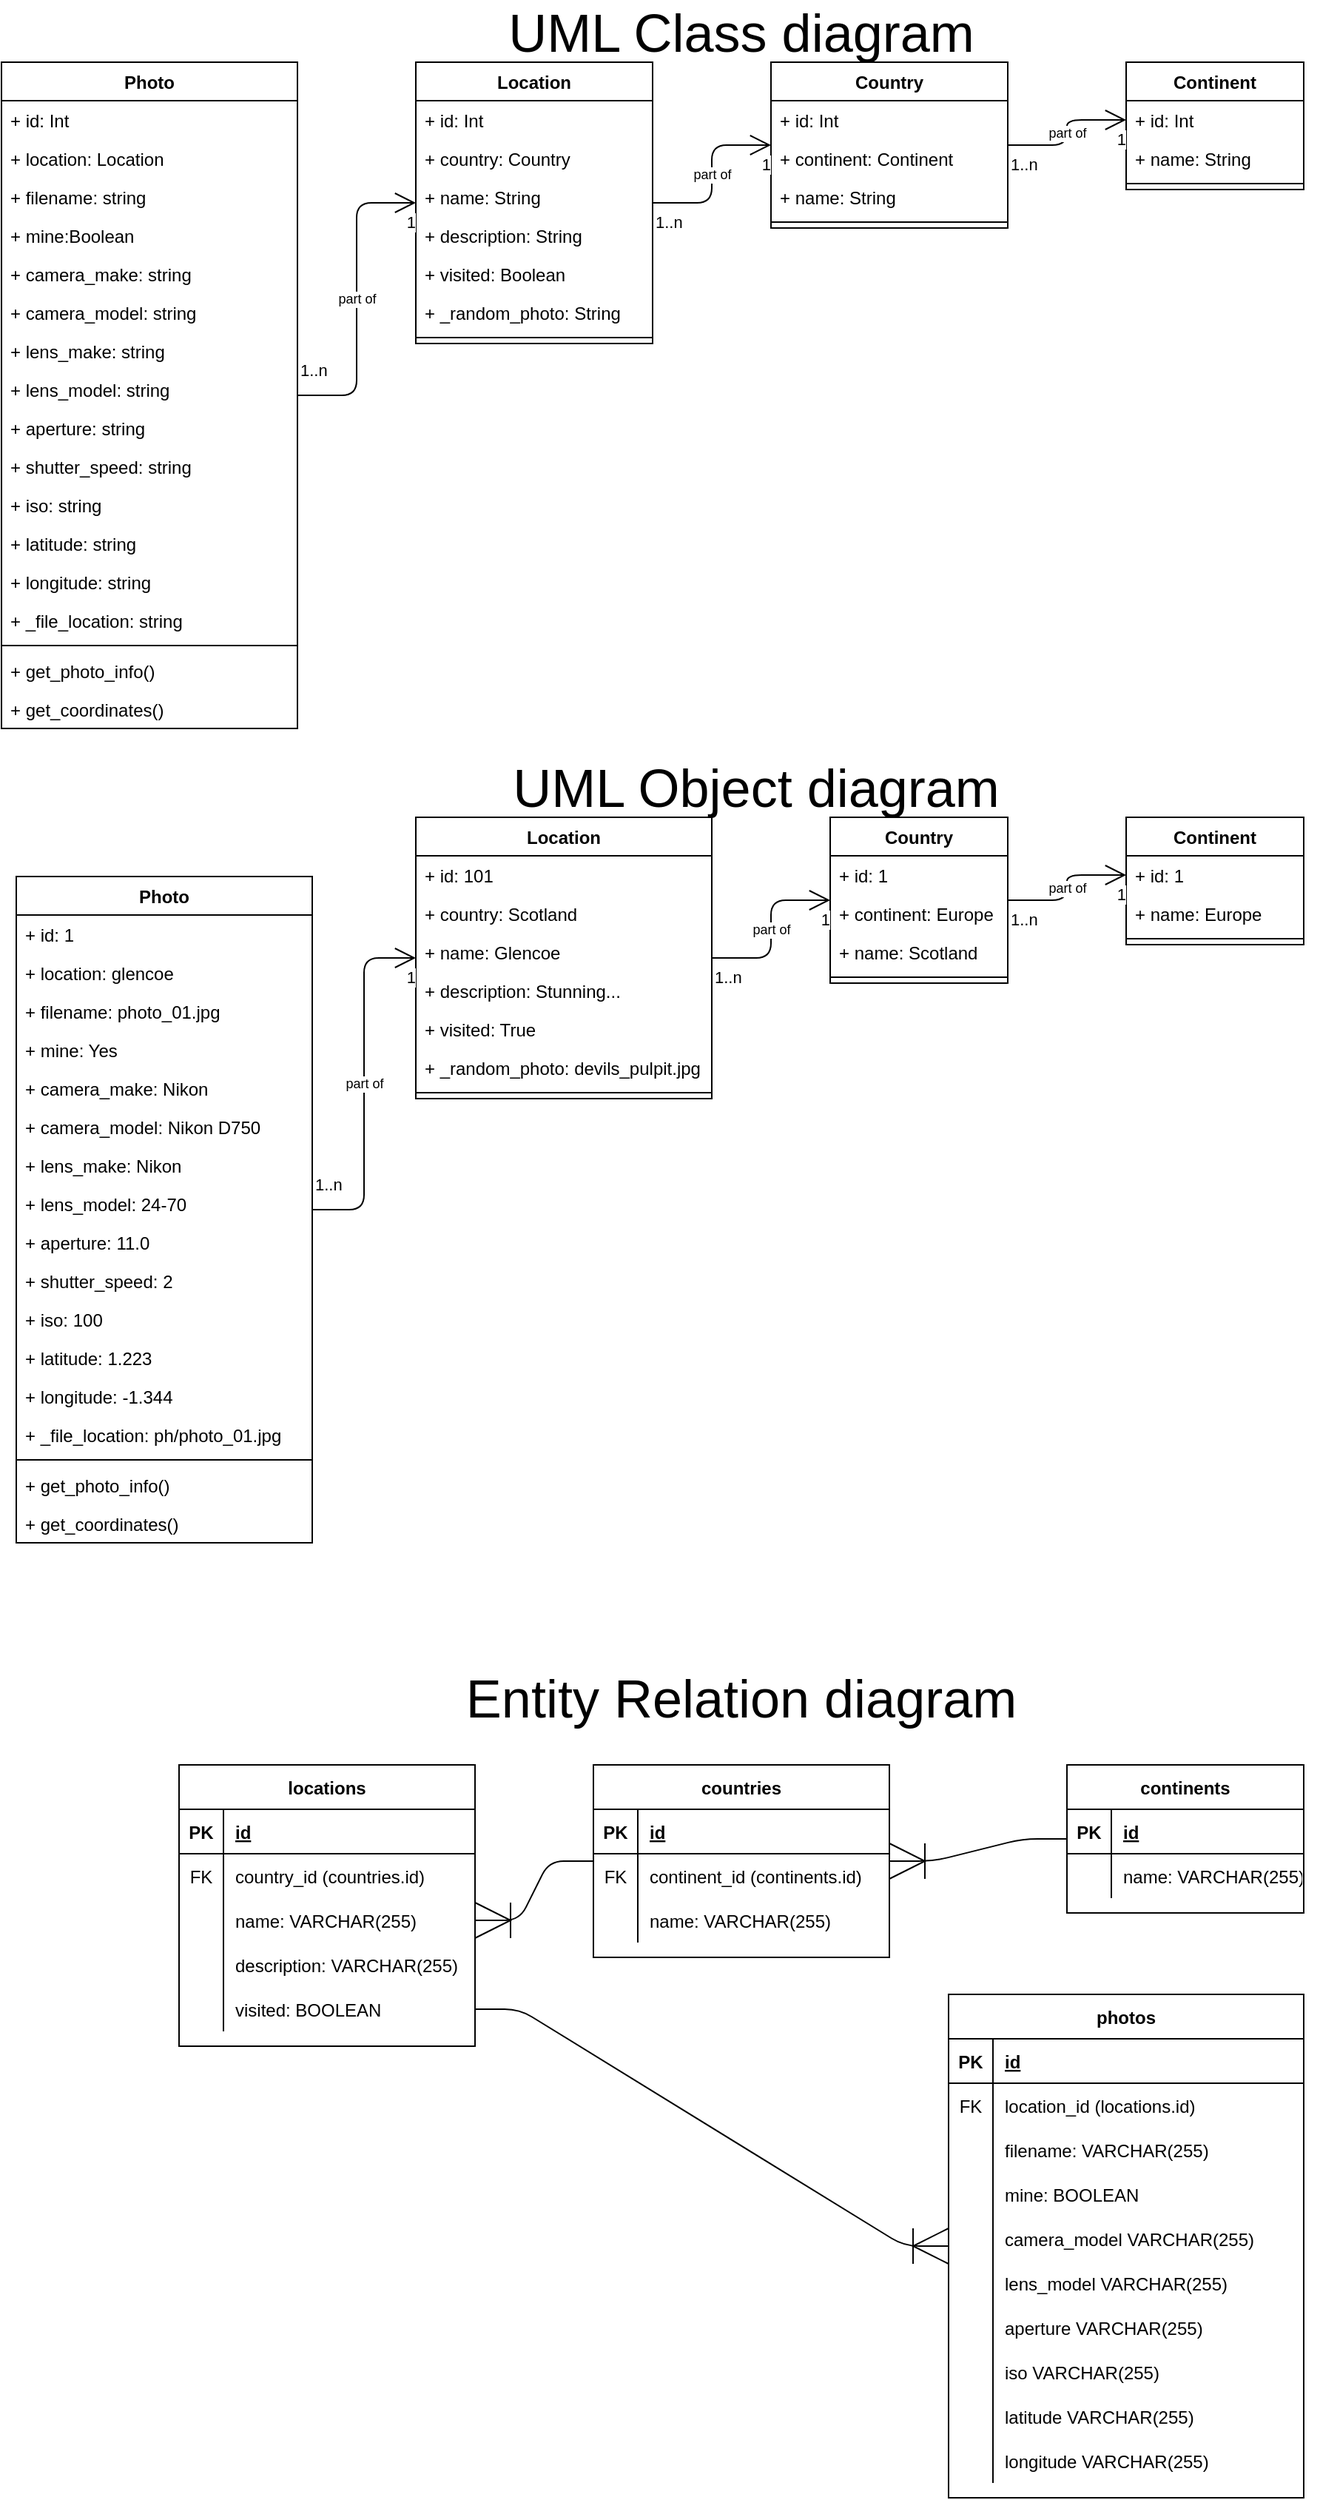 <mxfile version="13.10.6" type="device" pages="2"><diagram id="C5RBs43oDa-KdzZeNtuy" name="UML Class diagram"><mxGraphModel dx="2040" dy="663" grid="1" gridSize="10" guides="1" tooltips="1" connect="1" arrows="0" fold="1" page="1" pageScale="1" pageWidth="827" pageHeight="1169" math="0" shadow="0"><root><mxCell id="WIyWlLk6GJQsqaUBKTNV-0"/><mxCell id="WIyWlLk6GJQsqaUBKTNV-1" parent="WIyWlLk6GJQsqaUBKTNV-0"/><mxCell id="_HAbwKvfcYTaI2jSfiZZ-10" value="Country" style="swimlane;fontStyle=1;align=center;verticalAlign=top;childLayout=stackLayout;horizontal=1;startSize=26;horizontalStack=0;resizeParent=1;resizeParentMax=0;resizeLast=0;collapsible=1;marginBottom=0;" parent="WIyWlLk6GJQsqaUBKTNV-1" vertex="1"><mxGeometry x="440" y="50" width="160" height="112" as="geometry"/></mxCell><mxCell id="_HAbwKvfcYTaI2jSfiZZ-11" value="+ id: Int" style="text;strokeColor=none;fillColor=none;align=left;verticalAlign=top;spacingLeft=4;spacingRight=4;overflow=hidden;rotatable=0;points=[[0,0.5],[1,0.5]];portConstraint=eastwest;" parent="_HAbwKvfcYTaI2jSfiZZ-10" vertex="1"><mxGeometry y="26" width="160" height="26" as="geometry"/></mxCell><mxCell id="S17_DZzXtAtvhhlAf8MP-12" value="+ continent: Continent" style="text;strokeColor=none;fillColor=none;align=left;verticalAlign=top;spacingLeft=4;spacingRight=4;overflow=hidden;rotatable=0;points=[[0,0.5],[1,0.5]];portConstraint=eastwest;" parent="_HAbwKvfcYTaI2jSfiZZ-10" vertex="1"><mxGeometry y="52" width="160" height="26" as="geometry"/></mxCell><mxCell id="S17_DZzXtAtvhhlAf8MP-13" value="+ name: String" style="text;strokeColor=none;fillColor=none;align=left;verticalAlign=top;spacingLeft=4;spacingRight=4;overflow=hidden;rotatable=0;points=[[0,0.5],[1,0.5]];portConstraint=eastwest;" parent="_HAbwKvfcYTaI2jSfiZZ-10" vertex="1"><mxGeometry y="78" width="160" height="26" as="geometry"/></mxCell><mxCell id="_HAbwKvfcYTaI2jSfiZZ-12" value="" style="line;strokeWidth=1;fillColor=none;align=left;verticalAlign=middle;spacingTop=-1;spacingLeft=3;spacingRight=3;rotatable=0;labelPosition=right;points=[];portConstraint=eastwest;" parent="_HAbwKvfcYTaI2jSfiZZ-10" vertex="1"><mxGeometry y="104" width="160" height="8" as="geometry"/></mxCell><mxCell id="_HAbwKvfcYTaI2jSfiZZ-18" value="Location" style="swimlane;fontStyle=1;align=center;verticalAlign=top;childLayout=stackLayout;horizontal=1;startSize=26;horizontalStack=0;resizeParent=1;resizeParentMax=0;resizeLast=0;collapsible=1;marginBottom=0;" parent="WIyWlLk6GJQsqaUBKTNV-1" vertex="1"><mxGeometry x="200" y="50" width="160" height="190" as="geometry"/></mxCell><mxCell id="_HAbwKvfcYTaI2jSfiZZ-19" value="+ id: Int" style="text;strokeColor=none;fillColor=none;align=left;verticalAlign=top;spacingLeft=4;spacingRight=4;overflow=hidden;rotatable=0;points=[[0,0.5],[1,0.5]];portConstraint=eastwest;" parent="_HAbwKvfcYTaI2jSfiZZ-18" vertex="1"><mxGeometry y="26" width="160" height="26" as="geometry"/></mxCell><mxCell id="S17_DZzXtAtvhhlAf8MP-11" value="+ country: Country" style="text;strokeColor=none;fillColor=none;align=left;verticalAlign=top;spacingLeft=4;spacingRight=4;overflow=hidden;rotatable=0;points=[[0,0.5],[1,0.5]];portConstraint=eastwest;" parent="_HAbwKvfcYTaI2jSfiZZ-18" vertex="1"><mxGeometry y="52" width="160" height="26" as="geometry"/></mxCell><mxCell id="S17_DZzXtAtvhhlAf8MP-10" value="+ name: String" style="text;strokeColor=none;fillColor=none;align=left;verticalAlign=top;spacingLeft=4;spacingRight=4;overflow=hidden;rotatable=0;points=[[0,0.5],[1,0.5]];portConstraint=eastwest;" parent="_HAbwKvfcYTaI2jSfiZZ-18" vertex="1"><mxGeometry y="78" width="160" height="26" as="geometry"/></mxCell><mxCell id="S17_DZzXtAtvhhlAf8MP-9" value="+ description: String" style="text;strokeColor=none;fillColor=none;align=left;verticalAlign=top;spacingLeft=4;spacingRight=4;overflow=hidden;rotatable=0;points=[[0,0.5],[1,0.5]];portConstraint=eastwest;" parent="_HAbwKvfcYTaI2jSfiZZ-18" vertex="1"><mxGeometry y="104" width="160" height="26" as="geometry"/></mxCell><mxCell id="iTT6nS9sQwGT1zIHzTxG-0" value="+ visited: Boolean" style="text;strokeColor=none;fillColor=none;align=left;verticalAlign=top;spacingLeft=4;spacingRight=4;overflow=hidden;rotatable=0;points=[[0,0.5],[1,0.5]];portConstraint=eastwest;" parent="_HAbwKvfcYTaI2jSfiZZ-18" vertex="1"><mxGeometry y="130" width="160" height="26" as="geometry"/></mxCell><mxCell id="_HAbwKvfcYTaI2jSfiZZ-27" value="+ _random_photo: String" style="text;strokeColor=none;fillColor=none;align=left;verticalAlign=top;spacingLeft=4;spacingRight=4;overflow=hidden;rotatable=0;points=[[0,0.5],[1,0.5]];portConstraint=eastwest;" parent="_HAbwKvfcYTaI2jSfiZZ-18" vertex="1"><mxGeometry y="156" width="160" height="26" as="geometry"/></mxCell><mxCell id="_HAbwKvfcYTaI2jSfiZZ-20" value="" style="line;strokeWidth=1;fillColor=none;align=left;verticalAlign=middle;spacingTop=-1;spacingLeft=3;spacingRight=3;rotatable=0;labelPosition=right;points=[];portConstraint=eastwest;" parent="_HAbwKvfcYTaI2jSfiZZ-18" vertex="1"><mxGeometry y="182" width="160" height="8" as="geometry"/></mxCell><mxCell id="6b-0Ztd64MfCkyTz4x-n-39" value="part of" style="endArrow=open;html=1;endSize=12;startArrow=none;startSize=14;startFill=0;edgeStyle=orthogonalEdgeStyle;fontSize=9;" parent="WIyWlLk6GJQsqaUBKTNV-1" source="_HAbwKvfcYTaI2jSfiZZ-18" target="_HAbwKvfcYTaI2jSfiZZ-10" edge="1"><mxGeometry relative="1" as="geometry"><mxPoint x="500" y="279" as="sourcePoint"/><mxPoint x="620" y="251" as="targetPoint"/></mxGeometry></mxCell><mxCell id="6b-0Ztd64MfCkyTz4x-n-40" value="1..n" style="edgeLabel;resizable=0;html=1;align=left;verticalAlign=top;" parent="6b-0Ztd64MfCkyTz4x-n-39" connectable="0" vertex="1"><mxGeometry x="-1" relative="1" as="geometry"/></mxCell><mxCell id="6b-0Ztd64MfCkyTz4x-n-41" value="1" style="edgeLabel;resizable=0;html=1;align=right;verticalAlign=top;" parent="6b-0Ztd64MfCkyTz4x-n-39" connectable="0" vertex="1"><mxGeometry x="1" relative="1" as="geometry"/></mxCell><mxCell id="S17_DZzXtAtvhhlAf8MP-0" value="Continent" style="swimlane;fontStyle=1;align=center;verticalAlign=top;childLayout=stackLayout;horizontal=1;startSize=26;horizontalStack=0;resizeParent=1;resizeParentMax=0;resizeLast=0;collapsible=1;marginBottom=0;" parent="WIyWlLk6GJQsqaUBKTNV-1" vertex="1"><mxGeometry x="680" y="50" width="120" height="86" as="geometry"/></mxCell><mxCell id="S17_DZzXtAtvhhlAf8MP-1" value="+ id: Int" style="text;strokeColor=none;fillColor=none;align=left;verticalAlign=top;spacingLeft=4;spacingRight=4;overflow=hidden;rotatable=0;points=[[0,0.5],[1,0.5]];portConstraint=eastwest;" parent="S17_DZzXtAtvhhlAf8MP-0" vertex="1"><mxGeometry y="26" width="120" height="26" as="geometry"/></mxCell><mxCell id="S17_DZzXtAtvhhlAf8MP-14" value="+ name: String" style="text;strokeColor=none;fillColor=none;align=left;verticalAlign=top;spacingLeft=4;spacingRight=4;overflow=hidden;rotatable=0;points=[[0,0.5],[1,0.5]];portConstraint=eastwest;" parent="S17_DZzXtAtvhhlAf8MP-0" vertex="1"><mxGeometry y="52" width="120" height="26" as="geometry"/></mxCell><mxCell id="S17_DZzXtAtvhhlAf8MP-2" value="" style="line;strokeWidth=1;fillColor=none;align=left;verticalAlign=middle;spacingTop=-1;spacingLeft=3;spacingRight=3;rotatable=0;labelPosition=right;points=[];portConstraint=eastwest;" parent="S17_DZzXtAtvhhlAf8MP-0" vertex="1"><mxGeometry y="78" width="120" height="8" as="geometry"/></mxCell><mxCell id="S17_DZzXtAtvhhlAf8MP-6" value="part of" style="endArrow=open;html=1;endSize=12;startArrow=none;startSize=14;startFill=0;edgeStyle=orthogonalEdgeStyle;fontSize=9;entryX=0;entryY=0.5;entryDx=0;entryDy=0;" parent="WIyWlLk6GJQsqaUBKTNV-1" source="_HAbwKvfcYTaI2jSfiZZ-10" target="S17_DZzXtAtvhhlAf8MP-1" edge="1"><mxGeometry relative="1" as="geometry"><mxPoint x="620" y="209" as="sourcePoint"/><mxPoint x="740" y="170" as="targetPoint"/></mxGeometry></mxCell><mxCell id="S17_DZzXtAtvhhlAf8MP-7" value="1..n" style="edgeLabel;resizable=0;html=1;align=left;verticalAlign=top;" parent="S17_DZzXtAtvhhlAf8MP-6" connectable="0" vertex="1"><mxGeometry x="-1" relative="1" as="geometry"/></mxCell><mxCell id="S17_DZzXtAtvhhlAf8MP-8" value="1" style="edgeLabel;resizable=0;html=1;align=right;verticalAlign=top;" parent="S17_DZzXtAtvhhlAf8MP-6" connectable="0" vertex="1"><mxGeometry x="1" relative="1" as="geometry"/></mxCell><mxCell id="S17_DZzXtAtvhhlAf8MP-15" value="&lt;font style=&quot;font-size: 36px&quot;&gt;UML Class diagram&lt;/font&gt;" style="text;html=1;strokeColor=none;fillColor=none;align=center;verticalAlign=middle;whiteSpace=wrap;rounded=0;" parent="WIyWlLk6GJQsqaUBKTNV-1" vertex="1"><mxGeometry x="40" y="10" width="760" height="40" as="geometry"/></mxCell><mxCell id="S17_DZzXtAtvhhlAf8MP-18" value="locations" style="shape=table;startSize=30;container=1;collapsible=1;childLayout=tableLayout;fixedRows=1;rowLines=0;fontStyle=1;align=center;resizeLast=1;" parent="WIyWlLk6GJQsqaUBKTNV-1" vertex="1"><mxGeometry x="40" y="1200" width="200" height="190" as="geometry"/></mxCell><mxCell id="S17_DZzXtAtvhhlAf8MP-19" value="" style="shape=partialRectangle;collapsible=0;dropTarget=0;pointerEvents=0;fillColor=none;top=0;left=0;bottom=1;right=0;points=[[0,0.5],[1,0.5]];portConstraint=eastwest;" parent="S17_DZzXtAtvhhlAf8MP-18" vertex="1"><mxGeometry y="30" width="200" height="30" as="geometry"/></mxCell><mxCell id="S17_DZzXtAtvhhlAf8MP-20" value="PK" style="shape=partialRectangle;connectable=0;fillColor=none;top=0;left=0;bottom=0;right=0;fontStyle=1;overflow=hidden;" parent="S17_DZzXtAtvhhlAf8MP-19" vertex="1"><mxGeometry width="30" height="30" as="geometry"/></mxCell><mxCell id="S17_DZzXtAtvhhlAf8MP-21" value="id" style="shape=partialRectangle;connectable=0;fillColor=none;top=0;left=0;bottom=0;right=0;align=left;spacingLeft=6;fontStyle=5;overflow=hidden;" parent="S17_DZzXtAtvhhlAf8MP-19" vertex="1"><mxGeometry x="30" width="170" height="30" as="geometry"/></mxCell><mxCell id="S17_DZzXtAtvhhlAf8MP-22" value="" style="shape=partialRectangle;collapsible=0;dropTarget=0;pointerEvents=0;fillColor=none;top=0;left=0;bottom=0;right=0;points=[[0,0.5],[1,0.5]];portConstraint=eastwest;" parent="S17_DZzXtAtvhhlAf8MP-18" vertex="1"><mxGeometry y="60" width="200" height="30" as="geometry"/></mxCell><mxCell id="S17_DZzXtAtvhhlAf8MP-23" value="FK" style="shape=partialRectangle;connectable=0;fillColor=none;top=0;left=0;bottom=0;right=0;editable=1;overflow=hidden;" parent="S17_DZzXtAtvhhlAf8MP-22" vertex="1"><mxGeometry width="30" height="30" as="geometry"/></mxCell><mxCell id="S17_DZzXtAtvhhlAf8MP-24" value="country_id (countries.id)" style="shape=partialRectangle;connectable=0;fillColor=none;top=0;left=0;bottom=0;right=0;align=left;spacingLeft=6;overflow=hidden;" parent="S17_DZzXtAtvhhlAf8MP-22" vertex="1"><mxGeometry x="30" width="170" height="30" as="geometry"/></mxCell><mxCell id="S17_DZzXtAtvhhlAf8MP-25" value="" style="shape=partialRectangle;collapsible=0;dropTarget=0;pointerEvents=0;fillColor=none;top=0;left=0;bottom=0;right=0;points=[[0,0.5],[1,0.5]];portConstraint=eastwest;" parent="S17_DZzXtAtvhhlAf8MP-18" vertex="1"><mxGeometry y="90" width="200" height="30" as="geometry"/></mxCell><mxCell id="S17_DZzXtAtvhhlAf8MP-26" value="" style="shape=partialRectangle;connectable=0;fillColor=none;top=0;left=0;bottom=0;right=0;editable=1;overflow=hidden;" parent="S17_DZzXtAtvhhlAf8MP-25" vertex="1"><mxGeometry width="30" height="30" as="geometry"/></mxCell><mxCell id="S17_DZzXtAtvhhlAf8MP-27" value="name: VARCHAR(255)" style="shape=partialRectangle;connectable=0;fillColor=none;top=0;left=0;bottom=0;right=0;align=left;spacingLeft=6;overflow=hidden;" parent="S17_DZzXtAtvhhlAf8MP-25" vertex="1"><mxGeometry x="30" width="170" height="30" as="geometry"/></mxCell><mxCell id="S17_DZzXtAtvhhlAf8MP-28" value="" style="shape=partialRectangle;collapsible=0;dropTarget=0;pointerEvents=0;fillColor=none;top=0;left=0;bottom=0;right=0;points=[[0,0.5],[1,0.5]];portConstraint=eastwest;" parent="S17_DZzXtAtvhhlAf8MP-18" vertex="1"><mxGeometry y="120" width="200" height="30" as="geometry"/></mxCell><mxCell id="S17_DZzXtAtvhhlAf8MP-29" value="" style="shape=partialRectangle;connectable=0;fillColor=none;top=0;left=0;bottom=0;right=0;editable=1;overflow=hidden;" parent="S17_DZzXtAtvhhlAf8MP-28" vertex="1"><mxGeometry width="30" height="30" as="geometry"/></mxCell><mxCell id="S17_DZzXtAtvhhlAf8MP-30" value="description: VARCHAR(255)" style="shape=partialRectangle;connectable=0;fillColor=none;top=0;left=0;bottom=0;right=0;align=left;spacingLeft=6;overflow=hidden;" parent="S17_DZzXtAtvhhlAf8MP-28" vertex="1"><mxGeometry x="30" width="170" height="30" as="geometry"/></mxCell><mxCell id="S17_DZzXtAtvhhlAf8MP-31" value="" style="shape=partialRectangle;collapsible=0;dropTarget=0;pointerEvents=0;fillColor=none;top=0;left=0;bottom=0;right=0;points=[[0,0.5],[1,0.5]];portConstraint=eastwest;" parent="S17_DZzXtAtvhhlAf8MP-18" vertex="1"><mxGeometry y="150" width="200" height="30" as="geometry"/></mxCell><mxCell id="S17_DZzXtAtvhhlAf8MP-32" value="" style="shape=partialRectangle;connectable=0;fillColor=none;top=0;left=0;bottom=0;right=0;editable=1;overflow=hidden;" parent="S17_DZzXtAtvhhlAf8MP-31" vertex="1"><mxGeometry width="30" height="30" as="geometry"/></mxCell><mxCell id="S17_DZzXtAtvhhlAf8MP-33" value="visited: BOOLEAN" style="shape=partialRectangle;connectable=0;fillColor=none;top=0;left=0;bottom=0;right=0;align=left;spacingLeft=6;overflow=hidden;" parent="S17_DZzXtAtvhhlAf8MP-31" vertex="1"><mxGeometry x="30" width="170" height="30" as="geometry"/></mxCell><mxCell id="S17_DZzXtAtvhhlAf8MP-34" value="countries" style="shape=table;startSize=30;container=1;collapsible=1;childLayout=tableLayout;fixedRows=1;rowLines=0;fontStyle=1;align=center;resizeLast=1;" parent="WIyWlLk6GJQsqaUBKTNV-1" vertex="1"><mxGeometry x="320" y="1200" width="200" height="130" as="geometry"/></mxCell><mxCell id="S17_DZzXtAtvhhlAf8MP-35" value="" style="shape=partialRectangle;collapsible=0;dropTarget=0;pointerEvents=0;fillColor=none;top=0;left=0;bottom=1;right=0;points=[[0,0.5],[1,0.5]];portConstraint=eastwest;" parent="S17_DZzXtAtvhhlAf8MP-34" vertex="1"><mxGeometry y="30" width="200" height="30" as="geometry"/></mxCell><mxCell id="S17_DZzXtAtvhhlAf8MP-36" value="PK" style="shape=partialRectangle;connectable=0;fillColor=none;top=0;left=0;bottom=0;right=0;fontStyle=1;overflow=hidden;" parent="S17_DZzXtAtvhhlAf8MP-35" vertex="1"><mxGeometry width="30" height="30" as="geometry"/></mxCell><mxCell id="S17_DZzXtAtvhhlAf8MP-37" value="id" style="shape=partialRectangle;connectable=0;fillColor=none;top=0;left=0;bottom=0;right=0;align=left;spacingLeft=6;fontStyle=5;overflow=hidden;" parent="S17_DZzXtAtvhhlAf8MP-35" vertex="1"><mxGeometry x="30" width="170" height="30" as="geometry"/></mxCell><mxCell id="S17_DZzXtAtvhhlAf8MP-38" value="" style="shape=partialRectangle;collapsible=0;dropTarget=0;pointerEvents=0;fillColor=none;top=0;left=0;bottom=0;right=0;points=[[0,0.5],[1,0.5]];portConstraint=eastwest;" parent="S17_DZzXtAtvhhlAf8MP-34" vertex="1"><mxGeometry y="60" width="200" height="30" as="geometry"/></mxCell><mxCell id="S17_DZzXtAtvhhlAf8MP-39" value="FK" style="shape=partialRectangle;connectable=0;fillColor=none;top=0;left=0;bottom=0;right=0;editable=1;overflow=hidden;" parent="S17_DZzXtAtvhhlAf8MP-38" vertex="1"><mxGeometry width="30" height="30" as="geometry"/></mxCell><mxCell id="S17_DZzXtAtvhhlAf8MP-40" value="continent_id (continents.id)" style="shape=partialRectangle;connectable=0;fillColor=none;top=0;left=0;bottom=0;right=0;align=left;spacingLeft=6;overflow=hidden;" parent="S17_DZzXtAtvhhlAf8MP-38" vertex="1"><mxGeometry x="30" width="170" height="30" as="geometry"/></mxCell><mxCell id="S17_DZzXtAtvhhlAf8MP-41" value="" style="shape=partialRectangle;collapsible=0;dropTarget=0;pointerEvents=0;fillColor=none;top=0;left=0;bottom=0;right=0;points=[[0,0.5],[1,0.5]];portConstraint=eastwest;" parent="S17_DZzXtAtvhhlAf8MP-34" vertex="1"><mxGeometry y="90" width="200" height="30" as="geometry"/></mxCell><mxCell id="S17_DZzXtAtvhhlAf8MP-42" value="" style="shape=partialRectangle;connectable=0;fillColor=none;top=0;left=0;bottom=0;right=0;editable=1;overflow=hidden;" parent="S17_DZzXtAtvhhlAf8MP-41" vertex="1"><mxGeometry width="30" height="30" as="geometry"/></mxCell><mxCell id="S17_DZzXtAtvhhlAf8MP-43" value="name: VARCHAR(255)" style="shape=partialRectangle;connectable=0;fillColor=none;top=0;left=0;bottom=0;right=0;align=left;spacingLeft=6;overflow=hidden;" parent="S17_DZzXtAtvhhlAf8MP-41" vertex="1"><mxGeometry x="30" width="170" height="30" as="geometry"/></mxCell><mxCell id="S17_DZzXtAtvhhlAf8MP-50" value="" style="edgeStyle=entityRelationEdgeStyle;fontSize=12;html=1;endArrow=ERoneToMany;strokeWidth=1;endSize=22;" parent="WIyWlLk6GJQsqaUBKTNV-1" source="S17_DZzXtAtvhhlAf8MP-34" target="S17_DZzXtAtvhhlAf8MP-25" edge="1"><mxGeometry width="100" height="100" relative="1" as="geometry"><mxPoint x="330" y="1525" as="sourcePoint"/><mxPoint x="430" y="1425" as="targetPoint"/></mxGeometry></mxCell><mxCell id="S17_DZzXtAtvhhlAf8MP-52" value="continents" style="shape=table;startSize=30;container=1;collapsible=1;childLayout=tableLayout;fixedRows=1;rowLines=0;fontStyle=1;align=center;resizeLast=1;" parent="WIyWlLk6GJQsqaUBKTNV-1" vertex="1"><mxGeometry x="640" y="1200" width="160" height="100" as="geometry"/></mxCell><mxCell id="S17_DZzXtAtvhhlAf8MP-53" value="" style="shape=partialRectangle;collapsible=0;dropTarget=0;pointerEvents=0;fillColor=none;top=0;left=0;bottom=1;right=0;points=[[0,0.5],[1,0.5]];portConstraint=eastwest;" parent="S17_DZzXtAtvhhlAf8MP-52" vertex="1"><mxGeometry y="30" width="160" height="30" as="geometry"/></mxCell><mxCell id="S17_DZzXtAtvhhlAf8MP-54" value="PK" style="shape=partialRectangle;connectable=0;fillColor=none;top=0;left=0;bottom=0;right=0;fontStyle=1;overflow=hidden;" parent="S17_DZzXtAtvhhlAf8MP-53" vertex="1"><mxGeometry width="30" height="30" as="geometry"/></mxCell><mxCell id="S17_DZzXtAtvhhlAf8MP-55" value="id" style="shape=partialRectangle;connectable=0;fillColor=none;top=0;left=0;bottom=0;right=0;align=left;spacingLeft=6;fontStyle=5;overflow=hidden;" parent="S17_DZzXtAtvhhlAf8MP-53" vertex="1"><mxGeometry x="30" width="130" height="30" as="geometry"/></mxCell><mxCell id="S17_DZzXtAtvhhlAf8MP-59" value="" style="shape=partialRectangle;collapsible=0;dropTarget=0;pointerEvents=0;fillColor=none;top=0;left=0;bottom=0;right=0;points=[[0,0.5],[1,0.5]];portConstraint=eastwest;" parent="S17_DZzXtAtvhhlAf8MP-52" vertex="1"><mxGeometry y="60" width="160" height="30" as="geometry"/></mxCell><mxCell id="S17_DZzXtAtvhhlAf8MP-60" value="" style="shape=partialRectangle;connectable=0;fillColor=none;top=0;left=0;bottom=0;right=0;editable=1;overflow=hidden;" parent="S17_DZzXtAtvhhlAf8MP-59" vertex="1"><mxGeometry width="30" height="30" as="geometry"/></mxCell><mxCell id="S17_DZzXtAtvhhlAf8MP-61" value="name: VARCHAR(255)" style="shape=partialRectangle;connectable=0;fillColor=none;top=0;left=0;bottom=0;right=0;align=left;spacingLeft=6;overflow=hidden;" parent="S17_DZzXtAtvhhlAf8MP-59" vertex="1"><mxGeometry x="30" width="130" height="30" as="geometry"/></mxCell><mxCell id="S17_DZzXtAtvhhlAf8MP-62" value="" style="edgeStyle=entityRelationEdgeStyle;fontSize=12;html=1;endArrow=ERoneToMany;strokeWidth=1;endSize=22;" parent="WIyWlLk6GJQsqaUBKTNV-1" source="S17_DZzXtAtvhhlAf8MP-52" target="S17_DZzXtAtvhhlAf8MP-34" edge="1"><mxGeometry width="100" height="100" relative="1" as="geometry"><mxPoint x="324" y="1290" as="sourcePoint"/><mxPoint x="250" y="1330" as="targetPoint"/></mxGeometry></mxCell><mxCell id="S17_DZzXtAtvhhlAf8MP-63" value="&lt;font style=&quot;font-size: 36px&quot;&gt;Entity Relation diagram&lt;/font&gt;" style="text;html=1;strokeColor=none;fillColor=none;align=center;verticalAlign=middle;whiteSpace=wrap;rounded=0;" parent="WIyWlLk6GJQsqaUBKTNV-1" vertex="1"><mxGeometry x="40" y="1135" width="760" height="40" as="geometry"/></mxCell><mxCell id="S17_DZzXtAtvhhlAf8MP-64" value="Country" style="swimlane;fontStyle=1;align=center;verticalAlign=top;childLayout=stackLayout;horizontal=1;startSize=26;horizontalStack=0;resizeParent=1;resizeParentMax=0;resizeLast=0;collapsible=1;marginBottom=0;" parent="WIyWlLk6GJQsqaUBKTNV-1" vertex="1"><mxGeometry x="480" y="560" width="120" height="112" as="geometry"/></mxCell><mxCell id="S17_DZzXtAtvhhlAf8MP-65" value="+ id: 1" style="text;strokeColor=none;fillColor=none;align=left;verticalAlign=top;spacingLeft=4;spacingRight=4;overflow=hidden;rotatable=0;points=[[0,0.5],[1,0.5]];portConstraint=eastwest;" parent="S17_DZzXtAtvhhlAf8MP-64" vertex="1"><mxGeometry y="26" width="120" height="26" as="geometry"/></mxCell><mxCell id="S17_DZzXtAtvhhlAf8MP-66" value="+ continent: Europe" style="text;strokeColor=none;fillColor=none;align=left;verticalAlign=top;spacingLeft=4;spacingRight=4;overflow=hidden;rotatable=0;points=[[0,0.5],[1,0.5]];portConstraint=eastwest;" parent="S17_DZzXtAtvhhlAf8MP-64" vertex="1"><mxGeometry y="52" width="120" height="26" as="geometry"/></mxCell><mxCell id="S17_DZzXtAtvhhlAf8MP-67" value="+ name: Scotland" style="text;strokeColor=none;fillColor=none;align=left;verticalAlign=top;spacingLeft=4;spacingRight=4;overflow=hidden;rotatable=0;points=[[0,0.5],[1,0.5]];portConstraint=eastwest;" parent="S17_DZzXtAtvhhlAf8MP-64" vertex="1"><mxGeometry y="78" width="120" height="26" as="geometry"/></mxCell><mxCell id="S17_DZzXtAtvhhlAf8MP-68" value="" style="line;strokeWidth=1;fillColor=none;align=left;verticalAlign=middle;spacingTop=-1;spacingLeft=3;spacingRight=3;rotatable=0;labelPosition=right;points=[];portConstraint=eastwest;" parent="S17_DZzXtAtvhhlAf8MP-64" vertex="1"><mxGeometry y="104" width="120" height="8" as="geometry"/></mxCell><mxCell id="S17_DZzXtAtvhhlAf8MP-69" value="Location" style="swimlane;fontStyle=1;align=center;verticalAlign=top;childLayout=stackLayout;horizontal=1;startSize=26;horizontalStack=0;resizeParent=1;resizeParentMax=0;resizeLast=0;collapsible=1;marginBottom=0;" parent="WIyWlLk6GJQsqaUBKTNV-1" vertex="1"><mxGeometry x="200" y="560" width="200" height="190" as="geometry"/></mxCell><mxCell id="S17_DZzXtAtvhhlAf8MP-70" value="+ id: 101" style="text;strokeColor=none;fillColor=none;align=left;verticalAlign=top;spacingLeft=4;spacingRight=4;overflow=hidden;rotatable=0;points=[[0,0.5],[1,0.5]];portConstraint=eastwest;" parent="S17_DZzXtAtvhhlAf8MP-69" vertex="1"><mxGeometry y="26" width="200" height="26" as="geometry"/></mxCell><mxCell id="S17_DZzXtAtvhhlAf8MP-71" value="+ country: Scotland" style="text;strokeColor=none;fillColor=none;align=left;verticalAlign=top;spacingLeft=4;spacingRight=4;overflow=hidden;rotatable=0;points=[[0,0.5],[1,0.5]];portConstraint=eastwest;" parent="S17_DZzXtAtvhhlAf8MP-69" vertex="1"><mxGeometry y="52" width="200" height="26" as="geometry"/></mxCell><mxCell id="S17_DZzXtAtvhhlAf8MP-72" value="+ name: Glencoe" style="text;strokeColor=none;fillColor=none;align=left;verticalAlign=top;spacingLeft=4;spacingRight=4;overflow=hidden;rotatable=0;points=[[0,0.5],[1,0.5]];portConstraint=eastwest;" parent="S17_DZzXtAtvhhlAf8MP-69" vertex="1"><mxGeometry y="78" width="200" height="26" as="geometry"/></mxCell><mxCell id="S17_DZzXtAtvhhlAf8MP-73" value="+ description: Stunning..." style="text;strokeColor=none;fillColor=none;align=left;verticalAlign=top;spacingLeft=4;spacingRight=4;overflow=hidden;rotatable=0;points=[[0,0.5],[1,0.5]];portConstraint=eastwest;" parent="S17_DZzXtAtvhhlAf8MP-69" vertex="1"><mxGeometry y="104" width="200" height="26" as="geometry"/></mxCell><mxCell id="S17_DZzXtAtvhhlAf8MP-74" value="+ visited: True" style="text;strokeColor=none;fillColor=none;align=left;verticalAlign=top;spacingLeft=4;spacingRight=4;overflow=hidden;rotatable=0;points=[[0,0.5],[1,0.5]];portConstraint=eastwest;" parent="S17_DZzXtAtvhhlAf8MP-69" vertex="1"><mxGeometry y="130" width="200" height="26" as="geometry"/></mxCell><mxCell id="iTT6nS9sQwGT1zIHzTxG-1" value="+ _random_photo: devils_pulpit.jpg" style="text;strokeColor=none;fillColor=none;align=left;verticalAlign=top;spacingLeft=4;spacingRight=4;overflow=hidden;rotatable=0;points=[[0,0.5],[1,0.5]];portConstraint=eastwest;" parent="S17_DZzXtAtvhhlAf8MP-69" vertex="1"><mxGeometry y="156" width="200" height="26" as="geometry"/></mxCell><mxCell id="S17_DZzXtAtvhhlAf8MP-75" value="" style="line;strokeWidth=1;fillColor=none;align=left;verticalAlign=middle;spacingTop=-1;spacingLeft=3;spacingRight=3;rotatable=0;labelPosition=right;points=[];portConstraint=eastwest;" parent="S17_DZzXtAtvhhlAf8MP-69" vertex="1"><mxGeometry y="182" width="200" height="8" as="geometry"/></mxCell><mxCell id="S17_DZzXtAtvhhlAf8MP-76" value="part of" style="endArrow=open;html=1;endSize=12;startArrow=none;startSize=14;startFill=0;edgeStyle=orthogonalEdgeStyle;fontSize=9;" parent="WIyWlLk6GJQsqaUBKTNV-1" source="S17_DZzXtAtvhhlAf8MP-69" target="S17_DZzXtAtvhhlAf8MP-64" edge="1"><mxGeometry relative="1" as="geometry"><mxPoint x="510" y="789" as="sourcePoint"/><mxPoint x="630" y="761" as="targetPoint"/></mxGeometry></mxCell><mxCell id="S17_DZzXtAtvhhlAf8MP-77" value="1..n" style="edgeLabel;resizable=0;html=1;align=left;verticalAlign=top;" parent="S17_DZzXtAtvhhlAf8MP-76" connectable="0" vertex="1"><mxGeometry x="-1" relative="1" as="geometry"/></mxCell><mxCell id="S17_DZzXtAtvhhlAf8MP-78" value="1" style="edgeLabel;resizable=0;html=1;align=right;verticalAlign=top;" parent="S17_DZzXtAtvhhlAf8MP-76" connectable="0" vertex="1"><mxGeometry x="1" relative="1" as="geometry"/></mxCell><mxCell id="S17_DZzXtAtvhhlAf8MP-79" value="Continent" style="swimlane;fontStyle=1;align=center;verticalAlign=top;childLayout=stackLayout;horizontal=1;startSize=26;horizontalStack=0;resizeParent=1;resizeParentMax=0;resizeLast=0;collapsible=1;marginBottom=0;" parent="WIyWlLk6GJQsqaUBKTNV-1" vertex="1"><mxGeometry x="680" y="560" width="120" height="86" as="geometry"/></mxCell><mxCell id="S17_DZzXtAtvhhlAf8MP-80" value="+ id: 1" style="text;strokeColor=none;fillColor=none;align=left;verticalAlign=top;spacingLeft=4;spacingRight=4;overflow=hidden;rotatable=0;points=[[0,0.5],[1,0.5]];portConstraint=eastwest;" parent="S17_DZzXtAtvhhlAf8MP-79" vertex="1"><mxGeometry y="26" width="120" height="26" as="geometry"/></mxCell><mxCell id="S17_DZzXtAtvhhlAf8MP-81" value="+ name: Europe" style="text;strokeColor=none;fillColor=none;align=left;verticalAlign=top;spacingLeft=4;spacingRight=4;overflow=hidden;rotatable=0;points=[[0,0.5],[1,0.5]];portConstraint=eastwest;" parent="S17_DZzXtAtvhhlAf8MP-79" vertex="1"><mxGeometry y="52" width="120" height="26" as="geometry"/></mxCell><mxCell id="S17_DZzXtAtvhhlAf8MP-82" value="" style="line;strokeWidth=1;fillColor=none;align=left;verticalAlign=middle;spacingTop=-1;spacingLeft=3;spacingRight=3;rotatable=0;labelPosition=right;points=[];portConstraint=eastwest;" parent="S17_DZzXtAtvhhlAf8MP-79" vertex="1"><mxGeometry y="78" width="120" height="8" as="geometry"/></mxCell><mxCell id="S17_DZzXtAtvhhlAf8MP-83" value="part of" style="endArrow=open;html=1;endSize=12;startArrow=none;startSize=14;startFill=0;edgeStyle=orthogonalEdgeStyle;fontSize=9;entryX=0;entryY=0.5;entryDx=0;entryDy=0;" parent="WIyWlLk6GJQsqaUBKTNV-1" source="S17_DZzXtAtvhhlAf8MP-64" target="S17_DZzXtAtvhhlAf8MP-80" edge="1"><mxGeometry relative="1" as="geometry"><mxPoint x="630" y="719" as="sourcePoint"/><mxPoint x="750" y="680" as="targetPoint"/></mxGeometry></mxCell><mxCell id="S17_DZzXtAtvhhlAf8MP-84" value="1..n" style="edgeLabel;resizable=0;html=1;align=left;verticalAlign=top;" parent="S17_DZzXtAtvhhlAf8MP-83" connectable="0" vertex="1"><mxGeometry x="-1" relative="1" as="geometry"/></mxCell><mxCell id="S17_DZzXtAtvhhlAf8MP-85" value="1" style="edgeLabel;resizable=0;html=1;align=right;verticalAlign=top;" parent="S17_DZzXtAtvhhlAf8MP-83" connectable="0" vertex="1"><mxGeometry x="1" relative="1" as="geometry"/></mxCell><mxCell id="S17_DZzXtAtvhhlAf8MP-86" value="&lt;font style=&quot;font-size: 36px&quot;&gt;UML Object diagram&lt;/font&gt;" style="text;html=1;strokeColor=none;fillColor=none;align=center;verticalAlign=middle;whiteSpace=wrap;rounded=0;" parent="WIyWlLk6GJQsqaUBKTNV-1" vertex="1"><mxGeometry x="50" y="520" width="760" height="40" as="geometry"/></mxCell><mxCell id="iRQ1AphDZ2LwAOOgi8sd-0" value="Photo" style="swimlane;fontStyle=1;align=center;verticalAlign=top;childLayout=stackLayout;horizontal=1;startSize=26;horizontalStack=0;resizeParent=1;resizeParentMax=0;resizeLast=0;collapsible=1;marginBottom=0;" parent="WIyWlLk6GJQsqaUBKTNV-1" vertex="1"><mxGeometry x="-80" y="50" width="200" height="450" as="geometry"/></mxCell><mxCell id="iRQ1AphDZ2LwAOOgi8sd-1" value="+ id: Int" style="text;strokeColor=none;fillColor=none;align=left;verticalAlign=top;spacingLeft=4;spacingRight=4;overflow=hidden;rotatable=0;points=[[0,0.5],[1,0.5]];portConstraint=eastwest;" parent="iRQ1AphDZ2LwAOOgi8sd-0" vertex="1"><mxGeometry y="26" width="200" height="26" as="geometry"/></mxCell><mxCell id="iRQ1AphDZ2LwAOOgi8sd-5" value="+ location: Location" style="text;strokeColor=none;fillColor=none;align=left;verticalAlign=top;spacingLeft=4;spacingRight=4;overflow=hidden;rotatable=0;points=[[0,0.5],[1,0.5]];portConstraint=eastwest;" parent="iRQ1AphDZ2LwAOOgi8sd-0" vertex="1"><mxGeometry y="52" width="200" height="26" as="geometry"/></mxCell><mxCell id="iRQ1AphDZ2LwAOOgi8sd-3" value="+ filename: string" style="text;strokeColor=none;fillColor=none;align=left;verticalAlign=top;spacingLeft=4;spacingRight=4;overflow=hidden;rotatable=0;points=[[0,0.5],[1,0.5]];portConstraint=eastwest;" parent="iRQ1AphDZ2LwAOOgi8sd-0" vertex="1"><mxGeometry y="78" width="200" height="26" as="geometry"/></mxCell><mxCell id="iRQ1AphDZ2LwAOOgi8sd-4" value="+ mine:Boolean" style="text;strokeColor=none;fillColor=none;align=left;verticalAlign=top;spacingLeft=4;spacingRight=4;overflow=hidden;rotatable=0;points=[[0,0.5],[1,0.5]];portConstraint=eastwest;" parent="iRQ1AphDZ2LwAOOgi8sd-0" vertex="1"><mxGeometry y="104" width="200" height="26" as="geometry"/></mxCell><mxCell id="X34kx8ks0Io8x8k9ETpR-16" value="+ camera_make: string" style="text;strokeColor=none;fillColor=none;align=left;verticalAlign=top;spacingLeft=4;spacingRight=4;overflow=hidden;rotatable=0;points=[[0,0.5],[1,0.5]];portConstraint=eastwest;" parent="iRQ1AphDZ2LwAOOgi8sd-0" vertex="1"><mxGeometry y="130" width="200" height="26" as="geometry"/></mxCell><mxCell id="X34kx8ks0Io8x8k9ETpR-17" value="+ camera_model: string" style="text;strokeColor=none;fillColor=none;align=left;verticalAlign=top;spacingLeft=4;spacingRight=4;overflow=hidden;rotatable=0;points=[[0,0.5],[1,0.5]];portConstraint=eastwest;" parent="iRQ1AphDZ2LwAOOgi8sd-0" vertex="1"><mxGeometry y="156" width="200" height="26" as="geometry"/></mxCell><mxCell id="X34kx8ks0Io8x8k9ETpR-18" value="+ lens_make: string" style="text;strokeColor=none;fillColor=none;align=left;verticalAlign=top;spacingLeft=4;spacingRight=4;overflow=hidden;rotatable=0;points=[[0,0.5],[1,0.5]];portConstraint=eastwest;" parent="iRQ1AphDZ2LwAOOgi8sd-0" vertex="1"><mxGeometry y="182" width="200" height="26" as="geometry"/></mxCell><mxCell id="X34kx8ks0Io8x8k9ETpR-19" value="+ lens_model: string" style="text;strokeColor=none;fillColor=none;align=left;verticalAlign=top;spacingLeft=4;spacingRight=4;overflow=hidden;rotatable=0;points=[[0,0.5],[1,0.5]];portConstraint=eastwest;" parent="iRQ1AphDZ2LwAOOgi8sd-0" vertex="1"><mxGeometry y="208" width="200" height="26" as="geometry"/></mxCell><mxCell id="X34kx8ks0Io8x8k9ETpR-20" value="+ aperture: string" style="text;strokeColor=none;fillColor=none;align=left;verticalAlign=top;spacingLeft=4;spacingRight=4;overflow=hidden;rotatable=0;points=[[0,0.5],[1,0.5]];portConstraint=eastwest;" parent="iRQ1AphDZ2LwAOOgi8sd-0" vertex="1"><mxGeometry y="234" width="200" height="26" as="geometry"/></mxCell><mxCell id="X34kx8ks0Io8x8k9ETpR-21" value="+ shutter_speed: string" style="text;strokeColor=none;fillColor=none;align=left;verticalAlign=top;spacingLeft=4;spacingRight=4;overflow=hidden;rotatable=0;points=[[0,0.5],[1,0.5]];portConstraint=eastwest;" parent="iRQ1AphDZ2LwAOOgi8sd-0" vertex="1"><mxGeometry y="260" width="200" height="26" as="geometry"/></mxCell><mxCell id="X34kx8ks0Io8x8k9ETpR-22" value="+ iso: string" style="text;strokeColor=none;fillColor=none;align=left;verticalAlign=top;spacingLeft=4;spacingRight=4;overflow=hidden;rotatable=0;points=[[0,0.5],[1,0.5]];portConstraint=eastwest;" parent="iRQ1AphDZ2LwAOOgi8sd-0" vertex="1"><mxGeometry y="286" width="200" height="26" as="geometry"/></mxCell><mxCell id="X34kx8ks0Io8x8k9ETpR-23" value="+ latitude: string" style="text;strokeColor=none;fillColor=none;align=left;verticalAlign=top;spacingLeft=4;spacingRight=4;overflow=hidden;rotatable=0;points=[[0,0.5],[1,0.5]];portConstraint=eastwest;" parent="iRQ1AphDZ2LwAOOgi8sd-0" vertex="1"><mxGeometry y="312" width="200" height="26" as="geometry"/></mxCell><mxCell id="X34kx8ks0Io8x8k9ETpR-24" value="+ longitude: string" style="text;strokeColor=none;fillColor=none;align=left;verticalAlign=top;spacingLeft=4;spacingRight=4;overflow=hidden;rotatable=0;points=[[0,0.5],[1,0.5]];portConstraint=eastwest;" parent="iRQ1AphDZ2LwAOOgi8sd-0" vertex="1"><mxGeometry y="338" width="200" height="26" as="geometry"/></mxCell><mxCell id="X34kx8ks0Io8x8k9ETpR-27" value="+ _file_location: string" style="text;strokeColor=none;fillColor=none;align=left;verticalAlign=top;spacingLeft=4;spacingRight=4;overflow=hidden;rotatable=0;points=[[0,0.5],[1,0.5]];portConstraint=eastwest;" parent="iRQ1AphDZ2LwAOOgi8sd-0" vertex="1"><mxGeometry y="364" width="200" height="26" as="geometry"/></mxCell><mxCell id="iRQ1AphDZ2LwAOOgi8sd-6" value="" style="line;strokeWidth=1;fillColor=none;align=left;verticalAlign=middle;spacingTop=-1;spacingLeft=3;spacingRight=3;rotatable=0;labelPosition=right;points=[];portConstraint=eastwest;" parent="iRQ1AphDZ2LwAOOgi8sd-0" vertex="1"><mxGeometry y="390" width="200" height="8" as="geometry"/></mxCell><mxCell id="X34kx8ks0Io8x8k9ETpR-28" value="+ get_photo_info()" style="text;strokeColor=none;fillColor=none;align=left;verticalAlign=top;spacingLeft=4;spacingRight=4;overflow=hidden;rotatable=0;points=[[0,0.5],[1,0.5]];portConstraint=eastwest;" parent="iRQ1AphDZ2LwAOOgi8sd-0" vertex="1"><mxGeometry y="398" width="200" height="26" as="geometry"/></mxCell><mxCell id="X34kx8ks0Io8x8k9ETpR-29" value="+ get_coordinates()" style="text;strokeColor=none;fillColor=none;align=left;verticalAlign=top;spacingLeft=4;spacingRight=4;overflow=hidden;rotatable=0;points=[[0,0.5],[1,0.5]];portConstraint=eastwest;" parent="iRQ1AphDZ2LwAOOgi8sd-0" vertex="1"><mxGeometry y="424" width="200" height="26" as="geometry"/></mxCell><mxCell id="iRQ1AphDZ2LwAOOgi8sd-10" value="part of" style="endArrow=open;html=1;endSize=12;startArrow=none;startSize=14;startFill=0;edgeStyle=orthogonalEdgeStyle;fontSize=9;" parent="WIyWlLk6GJQsqaUBKTNV-1" source="iRQ1AphDZ2LwAOOgi8sd-0" target="_HAbwKvfcYTaI2jSfiZZ-18" edge="1"><mxGeometry relative="1" as="geometry"><mxPoint x="90" y="260" as="sourcePoint"/><mxPoint x="170" y="234" as="targetPoint"/></mxGeometry></mxCell><mxCell id="iRQ1AphDZ2LwAOOgi8sd-11" value="1..n" style="edgeLabel;resizable=0;html=1;align=left;verticalAlign=top;" parent="iRQ1AphDZ2LwAOOgi8sd-10" connectable="0" vertex="1"><mxGeometry x="-1" relative="1" as="geometry"><mxPoint y="-30" as="offset"/></mxGeometry></mxCell><mxCell id="iRQ1AphDZ2LwAOOgi8sd-12" value="1" style="edgeLabel;resizable=0;html=1;align=right;verticalAlign=top;" parent="iRQ1AphDZ2LwAOOgi8sd-10" connectable="0" vertex="1"><mxGeometry x="1" relative="1" as="geometry"/></mxCell><mxCell id="iRQ1AphDZ2LwAOOgi8sd-23" value="photos" style="shape=table;startSize=30;container=1;collapsible=1;childLayout=tableLayout;fixedRows=1;rowLines=0;fontStyle=1;align=center;resizeLast=1;" parent="WIyWlLk6GJQsqaUBKTNV-1" vertex="1"><mxGeometry x="560" y="1355" width="240" height="340" as="geometry"/></mxCell><mxCell id="iRQ1AphDZ2LwAOOgi8sd-24" value="" style="shape=partialRectangle;collapsible=0;dropTarget=0;pointerEvents=0;fillColor=none;top=0;left=0;bottom=1;right=0;points=[[0,0.5],[1,0.5]];portConstraint=eastwest;" parent="iRQ1AphDZ2LwAOOgi8sd-23" vertex="1"><mxGeometry y="30" width="240" height="30" as="geometry"/></mxCell><mxCell id="iRQ1AphDZ2LwAOOgi8sd-25" value="PK" style="shape=partialRectangle;connectable=0;fillColor=none;top=0;left=0;bottom=0;right=0;fontStyle=1;overflow=hidden;" parent="iRQ1AphDZ2LwAOOgi8sd-24" vertex="1"><mxGeometry width="30" height="30" as="geometry"/></mxCell><mxCell id="iRQ1AphDZ2LwAOOgi8sd-26" value="id" style="shape=partialRectangle;connectable=0;fillColor=none;top=0;left=0;bottom=0;right=0;align=left;spacingLeft=6;fontStyle=5;overflow=hidden;" parent="iRQ1AphDZ2LwAOOgi8sd-24" vertex="1"><mxGeometry x="30" width="210" height="30" as="geometry"/></mxCell><mxCell id="iRQ1AphDZ2LwAOOgi8sd-27" value="" style="shape=partialRectangle;collapsible=0;dropTarget=0;pointerEvents=0;fillColor=none;top=0;left=0;bottom=0;right=0;points=[[0,0.5],[1,0.5]];portConstraint=eastwest;" parent="iRQ1AphDZ2LwAOOgi8sd-23" vertex="1"><mxGeometry y="60" width="240" height="30" as="geometry"/></mxCell><mxCell id="iRQ1AphDZ2LwAOOgi8sd-28" value="FK" style="shape=partialRectangle;connectable=0;fillColor=none;top=0;left=0;bottom=0;right=0;editable=1;overflow=hidden;" parent="iRQ1AphDZ2LwAOOgi8sd-27" vertex="1"><mxGeometry width="30" height="30" as="geometry"/></mxCell><mxCell id="iRQ1AphDZ2LwAOOgi8sd-29" value="location_id (locations.id)" style="shape=partialRectangle;connectable=0;fillColor=none;top=0;left=0;bottom=0;right=0;align=left;spacingLeft=6;overflow=hidden;" parent="iRQ1AphDZ2LwAOOgi8sd-27" vertex="1"><mxGeometry x="30" width="210" height="30" as="geometry"/></mxCell><mxCell id="iRQ1AphDZ2LwAOOgi8sd-30" value="" style="shape=partialRectangle;collapsible=0;dropTarget=0;pointerEvents=0;fillColor=none;top=0;left=0;bottom=0;right=0;points=[[0,0.5],[1,0.5]];portConstraint=eastwest;" parent="iRQ1AphDZ2LwAOOgi8sd-23" vertex="1"><mxGeometry y="90" width="240" height="30" as="geometry"/></mxCell><mxCell id="iRQ1AphDZ2LwAOOgi8sd-31" value="" style="shape=partialRectangle;connectable=0;fillColor=none;top=0;left=0;bottom=0;right=0;editable=1;overflow=hidden;" parent="iRQ1AphDZ2LwAOOgi8sd-30" vertex="1"><mxGeometry width="30" height="30" as="geometry"/></mxCell><mxCell id="iRQ1AphDZ2LwAOOgi8sd-32" value="filename: VARCHAR(255)" style="shape=partialRectangle;connectable=0;fillColor=none;top=0;left=0;bottom=0;right=0;align=left;spacingLeft=6;overflow=hidden;" parent="iRQ1AphDZ2LwAOOgi8sd-30" vertex="1"><mxGeometry x="30" width="210" height="30" as="geometry"/></mxCell><mxCell id="iRQ1AphDZ2LwAOOgi8sd-36" value="" style="shape=partialRectangle;collapsible=0;dropTarget=0;pointerEvents=0;fillColor=none;top=0;left=0;bottom=0;right=0;points=[[0,0.5],[1,0.5]];portConstraint=eastwest;" parent="iRQ1AphDZ2LwAOOgi8sd-23" vertex="1"><mxGeometry y="120" width="240" height="30" as="geometry"/></mxCell><mxCell id="iRQ1AphDZ2LwAOOgi8sd-37" value="" style="shape=partialRectangle;connectable=0;fillColor=none;top=0;left=0;bottom=0;right=0;editable=1;overflow=hidden;" parent="iRQ1AphDZ2LwAOOgi8sd-36" vertex="1"><mxGeometry width="30" height="30" as="geometry"/></mxCell><mxCell id="iRQ1AphDZ2LwAOOgi8sd-38" value="mine: BOOLEAN" style="shape=partialRectangle;connectable=0;fillColor=none;top=0;left=0;bottom=0;right=0;align=left;spacingLeft=6;overflow=hidden;" parent="iRQ1AphDZ2LwAOOgi8sd-36" vertex="1"><mxGeometry x="30" width="210" height="30" as="geometry"/></mxCell><mxCell id="X34kx8ks0Io8x8k9ETpR-54" value="" style="shape=partialRectangle;collapsible=0;dropTarget=0;pointerEvents=0;fillColor=none;top=0;left=0;bottom=0;right=0;points=[[0,0.5],[1,0.5]];portConstraint=eastwest;" parent="iRQ1AphDZ2LwAOOgi8sd-23" vertex="1"><mxGeometry y="150" width="240" height="30" as="geometry"/></mxCell><mxCell id="X34kx8ks0Io8x8k9ETpR-55" value="" style="shape=partialRectangle;connectable=0;fillColor=none;top=0;left=0;bottom=0;right=0;editable=1;overflow=hidden;" parent="X34kx8ks0Io8x8k9ETpR-54" vertex="1"><mxGeometry width="30" height="30" as="geometry"/></mxCell><mxCell id="X34kx8ks0Io8x8k9ETpR-56" value="camera_model VARCHAR(255)" style="shape=partialRectangle;connectable=0;fillColor=none;top=0;left=0;bottom=0;right=0;align=left;spacingLeft=6;overflow=hidden;" parent="X34kx8ks0Io8x8k9ETpR-54" vertex="1"><mxGeometry x="30" width="210" height="30" as="geometry"/></mxCell><mxCell id="X34kx8ks0Io8x8k9ETpR-60" value="" style="shape=partialRectangle;collapsible=0;dropTarget=0;pointerEvents=0;fillColor=none;top=0;left=0;bottom=0;right=0;points=[[0,0.5],[1,0.5]];portConstraint=eastwest;" parent="iRQ1AphDZ2LwAOOgi8sd-23" vertex="1"><mxGeometry y="180" width="240" height="30" as="geometry"/></mxCell><mxCell id="X34kx8ks0Io8x8k9ETpR-61" value="" style="shape=partialRectangle;connectable=0;fillColor=none;top=0;left=0;bottom=0;right=0;editable=1;overflow=hidden;" parent="X34kx8ks0Io8x8k9ETpR-60" vertex="1"><mxGeometry width="30" height="30" as="geometry"/></mxCell><mxCell id="X34kx8ks0Io8x8k9ETpR-62" value="lens_model VARCHAR(255)" style="shape=partialRectangle;connectable=0;fillColor=none;top=0;left=0;bottom=0;right=0;align=left;spacingLeft=6;overflow=hidden;" parent="X34kx8ks0Io8x8k9ETpR-60" vertex="1"><mxGeometry x="30" width="210" height="30" as="geometry"/></mxCell><mxCell id="X34kx8ks0Io8x8k9ETpR-63" value="" style="shape=partialRectangle;collapsible=0;dropTarget=0;pointerEvents=0;fillColor=none;top=0;left=0;bottom=0;right=0;points=[[0,0.5],[1,0.5]];portConstraint=eastwest;" parent="iRQ1AphDZ2LwAOOgi8sd-23" vertex="1"><mxGeometry y="210" width="240" height="30" as="geometry"/></mxCell><mxCell id="X34kx8ks0Io8x8k9ETpR-64" value="" style="shape=partialRectangle;connectable=0;fillColor=none;top=0;left=0;bottom=0;right=0;editable=1;overflow=hidden;" parent="X34kx8ks0Io8x8k9ETpR-63" vertex="1"><mxGeometry width="30" height="30" as="geometry"/></mxCell><mxCell id="X34kx8ks0Io8x8k9ETpR-65" value="aperture VARCHAR(255)" style="shape=partialRectangle;connectable=0;fillColor=none;top=0;left=0;bottom=0;right=0;align=left;spacingLeft=6;overflow=hidden;" parent="X34kx8ks0Io8x8k9ETpR-63" vertex="1"><mxGeometry x="30" width="210" height="30" as="geometry"/></mxCell><mxCell id="X34kx8ks0Io8x8k9ETpR-69" value="" style="shape=partialRectangle;collapsible=0;dropTarget=0;pointerEvents=0;fillColor=none;top=0;left=0;bottom=0;right=0;points=[[0,0.5],[1,0.5]];portConstraint=eastwest;" parent="iRQ1AphDZ2LwAOOgi8sd-23" vertex="1"><mxGeometry y="240" width="240" height="30" as="geometry"/></mxCell><mxCell id="X34kx8ks0Io8x8k9ETpR-70" value="" style="shape=partialRectangle;connectable=0;fillColor=none;top=0;left=0;bottom=0;right=0;editable=1;overflow=hidden;" parent="X34kx8ks0Io8x8k9ETpR-69" vertex="1"><mxGeometry width="30" height="30" as="geometry"/></mxCell><mxCell id="X34kx8ks0Io8x8k9ETpR-71" value="iso VARCHAR(255)" style="shape=partialRectangle;connectable=0;fillColor=none;top=0;left=0;bottom=0;right=0;align=left;spacingLeft=6;overflow=hidden;" parent="X34kx8ks0Io8x8k9ETpR-69" vertex="1"><mxGeometry x="30" width="210" height="30" as="geometry"/></mxCell><mxCell id="X34kx8ks0Io8x8k9ETpR-72" value="" style="shape=partialRectangle;collapsible=0;dropTarget=0;pointerEvents=0;fillColor=none;top=0;left=0;bottom=0;right=0;points=[[0,0.5],[1,0.5]];portConstraint=eastwest;" parent="iRQ1AphDZ2LwAOOgi8sd-23" vertex="1"><mxGeometry y="270" width="240" height="30" as="geometry"/></mxCell><mxCell id="X34kx8ks0Io8x8k9ETpR-73" value="" style="shape=partialRectangle;connectable=0;fillColor=none;top=0;left=0;bottom=0;right=0;editable=1;overflow=hidden;" parent="X34kx8ks0Io8x8k9ETpR-72" vertex="1"><mxGeometry width="30" height="30" as="geometry"/></mxCell><mxCell id="X34kx8ks0Io8x8k9ETpR-74" value="latitude VARCHAR(255)" style="shape=partialRectangle;connectable=0;fillColor=none;top=0;left=0;bottom=0;right=0;align=left;spacingLeft=6;overflow=hidden;" parent="X34kx8ks0Io8x8k9ETpR-72" vertex="1"><mxGeometry x="30" width="210" height="30" as="geometry"/></mxCell><mxCell id="X34kx8ks0Io8x8k9ETpR-112" value="" style="shape=partialRectangle;collapsible=0;dropTarget=0;pointerEvents=0;fillColor=none;top=0;left=0;bottom=0;right=0;points=[[0,0.5],[1,0.5]];portConstraint=eastwest;" parent="iRQ1AphDZ2LwAOOgi8sd-23" vertex="1"><mxGeometry y="300" width="240" height="30" as="geometry"/></mxCell><mxCell id="X34kx8ks0Io8x8k9ETpR-113" value="" style="shape=partialRectangle;connectable=0;fillColor=none;top=0;left=0;bottom=0;right=0;editable=1;overflow=hidden;" parent="X34kx8ks0Io8x8k9ETpR-112" vertex="1"><mxGeometry width="30" height="30" as="geometry"/></mxCell><mxCell id="X34kx8ks0Io8x8k9ETpR-114" value="longitude VARCHAR(255)" style="shape=partialRectangle;connectable=0;fillColor=none;top=0;left=0;bottom=0;right=0;align=left;spacingLeft=6;overflow=hidden;" parent="X34kx8ks0Io8x8k9ETpR-112" vertex="1"><mxGeometry x="30" width="210" height="30" as="geometry"/></mxCell><mxCell id="iRQ1AphDZ2LwAOOgi8sd-39" value="" style="edgeStyle=entityRelationEdgeStyle;fontSize=12;html=1;endArrow=ERoneToMany;strokeWidth=1;endSize=22;exitX=1;exitY=0.5;exitDx=0;exitDy=0;" parent="WIyWlLk6GJQsqaUBKTNV-1" source="S17_DZzXtAtvhhlAf8MP-31" target="iRQ1AphDZ2LwAOOgi8sd-23" edge="1"><mxGeometry width="100" height="100" relative="1" as="geometry"><mxPoint x="420" y="1455" as="sourcePoint"/><mxPoint x="400" y="1515" as="targetPoint"/></mxGeometry></mxCell><mxCell id="X34kx8ks0Io8x8k9ETpR-30" value="Photo" style="swimlane;fontStyle=1;align=center;verticalAlign=top;childLayout=stackLayout;horizontal=1;startSize=26;horizontalStack=0;resizeParent=1;resizeParentMax=0;resizeLast=0;collapsible=1;marginBottom=0;" parent="WIyWlLk6GJQsqaUBKTNV-1" vertex="1"><mxGeometry x="-70" y="600" width="200" height="450" as="geometry"/></mxCell><mxCell id="X34kx8ks0Io8x8k9ETpR-31" value="+ id: 1" style="text;strokeColor=none;fillColor=none;align=left;verticalAlign=top;spacingLeft=4;spacingRight=4;overflow=hidden;rotatable=0;points=[[0,0.5],[1,0.5]];portConstraint=eastwest;" parent="X34kx8ks0Io8x8k9ETpR-30" vertex="1"><mxGeometry y="26" width="200" height="26" as="geometry"/></mxCell><mxCell id="X34kx8ks0Io8x8k9ETpR-32" value="+ location: glencoe" style="text;strokeColor=none;fillColor=none;align=left;verticalAlign=top;spacingLeft=4;spacingRight=4;overflow=hidden;rotatable=0;points=[[0,0.5],[1,0.5]];portConstraint=eastwest;" parent="X34kx8ks0Io8x8k9ETpR-30" vertex="1"><mxGeometry y="52" width="200" height="26" as="geometry"/></mxCell><mxCell id="X34kx8ks0Io8x8k9ETpR-33" value="+ filename: photo_01.jpg" style="text;strokeColor=none;fillColor=none;align=left;verticalAlign=top;spacingLeft=4;spacingRight=4;overflow=hidden;rotatable=0;points=[[0,0.5],[1,0.5]];portConstraint=eastwest;" parent="X34kx8ks0Io8x8k9ETpR-30" vertex="1"><mxGeometry y="78" width="200" height="26" as="geometry"/></mxCell><mxCell id="X34kx8ks0Io8x8k9ETpR-34" value="+ mine: Yes" style="text;strokeColor=none;fillColor=none;align=left;verticalAlign=top;spacingLeft=4;spacingRight=4;overflow=hidden;rotatable=0;points=[[0,0.5],[1,0.5]];portConstraint=eastwest;" parent="X34kx8ks0Io8x8k9ETpR-30" vertex="1"><mxGeometry y="104" width="200" height="26" as="geometry"/></mxCell><mxCell id="X34kx8ks0Io8x8k9ETpR-35" value="+ camera_make: Nikon" style="text;strokeColor=none;fillColor=none;align=left;verticalAlign=top;spacingLeft=4;spacingRight=4;overflow=hidden;rotatable=0;points=[[0,0.5],[1,0.5]];portConstraint=eastwest;" parent="X34kx8ks0Io8x8k9ETpR-30" vertex="1"><mxGeometry y="130" width="200" height="26" as="geometry"/></mxCell><mxCell id="X34kx8ks0Io8x8k9ETpR-36" value="+ camera_model: Nikon D750" style="text;strokeColor=none;fillColor=none;align=left;verticalAlign=top;spacingLeft=4;spacingRight=4;overflow=hidden;rotatable=0;points=[[0,0.5],[1,0.5]];portConstraint=eastwest;" parent="X34kx8ks0Io8x8k9ETpR-30" vertex="1"><mxGeometry y="156" width="200" height="26" as="geometry"/></mxCell><mxCell id="X34kx8ks0Io8x8k9ETpR-37" value="+ lens_make: Nikon" style="text;strokeColor=none;fillColor=none;align=left;verticalAlign=top;spacingLeft=4;spacingRight=4;overflow=hidden;rotatable=0;points=[[0,0.5],[1,0.5]];portConstraint=eastwest;" parent="X34kx8ks0Io8x8k9ETpR-30" vertex="1"><mxGeometry y="182" width="200" height="26" as="geometry"/></mxCell><mxCell id="X34kx8ks0Io8x8k9ETpR-38" value="+ lens_model: 24-70" style="text;strokeColor=none;fillColor=none;align=left;verticalAlign=top;spacingLeft=4;spacingRight=4;overflow=hidden;rotatable=0;points=[[0,0.5],[1,0.5]];portConstraint=eastwest;" parent="X34kx8ks0Io8x8k9ETpR-30" vertex="1"><mxGeometry y="208" width="200" height="26" as="geometry"/></mxCell><mxCell id="X34kx8ks0Io8x8k9ETpR-39" value="+ aperture: 11.0" style="text;strokeColor=none;fillColor=none;align=left;verticalAlign=top;spacingLeft=4;spacingRight=4;overflow=hidden;rotatable=0;points=[[0,0.5],[1,0.5]];portConstraint=eastwest;" parent="X34kx8ks0Io8x8k9ETpR-30" vertex="1"><mxGeometry y="234" width="200" height="26" as="geometry"/></mxCell><mxCell id="X34kx8ks0Io8x8k9ETpR-40" value="+ shutter_speed: 2" style="text;strokeColor=none;fillColor=none;align=left;verticalAlign=top;spacingLeft=4;spacingRight=4;overflow=hidden;rotatable=0;points=[[0,0.5],[1,0.5]];portConstraint=eastwest;" parent="X34kx8ks0Io8x8k9ETpR-30" vertex="1"><mxGeometry y="260" width="200" height="26" as="geometry"/></mxCell><mxCell id="X34kx8ks0Io8x8k9ETpR-41" value="+ iso: 100" style="text;strokeColor=none;fillColor=none;align=left;verticalAlign=top;spacingLeft=4;spacingRight=4;overflow=hidden;rotatable=0;points=[[0,0.5],[1,0.5]];portConstraint=eastwest;" parent="X34kx8ks0Io8x8k9ETpR-30" vertex="1"><mxGeometry y="286" width="200" height="26" as="geometry"/></mxCell><mxCell id="X34kx8ks0Io8x8k9ETpR-42" value="+ latitude: 1.223" style="text;strokeColor=none;fillColor=none;align=left;verticalAlign=top;spacingLeft=4;spacingRight=4;overflow=hidden;rotatable=0;points=[[0,0.5],[1,0.5]];portConstraint=eastwest;" parent="X34kx8ks0Io8x8k9ETpR-30" vertex="1"><mxGeometry y="312" width="200" height="26" as="geometry"/></mxCell><mxCell id="X34kx8ks0Io8x8k9ETpR-43" value="+ longitude: -1.344" style="text;strokeColor=none;fillColor=none;align=left;verticalAlign=top;spacingLeft=4;spacingRight=4;overflow=hidden;rotatable=0;points=[[0,0.5],[1,0.5]];portConstraint=eastwest;" parent="X34kx8ks0Io8x8k9ETpR-30" vertex="1"><mxGeometry y="338" width="200" height="26" as="geometry"/></mxCell><mxCell id="X34kx8ks0Io8x8k9ETpR-44" value="+ _file_location: ph/photo_01.jpg" style="text;strokeColor=none;fillColor=none;align=left;verticalAlign=top;spacingLeft=4;spacingRight=4;overflow=hidden;rotatable=0;points=[[0,0.5],[1,0.5]];portConstraint=eastwest;" parent="X34kx8ks0Io8x8k9ETpR-30" vertex="1"><mxGeometry y="364" width="200" height="26" as="geometry"/></mxCell><mxCell id="X34kx8ks0Io8x8k9ETpR-45" value="" style="line;strokeWidth=1;fillColor=none;align=left;verticalAlign=middle;spacingTop=-1;spacingLeft=3;spacingRight=3;rotatable=0;labelPosition=right;points=[];portConstraint=eastwest;" parent="X34kx8ks0Io8x8k9ETpR-30" vertex="1"><mxGeometry y="390" width="200" height="8" as="geometry"/></mxCell><mxCell id="X34kx8ks0Io8x8k9ETpR-46" value="+ get_photo_info()" style="text;strokeColor=none;fillColor=none;align=left;verticalAlign=top;spacingLeft=4;spacingRight=4;overflow=hidden;rotatable=0;points=[[0,0.5],[1,0.5]];portConstraint=eastwest;" parent="X34kx8ks0Io8x8k9ETpR-30" vertex="1"><mxGeometry y="398" width="200" height="26" as="geometry"/></mxCell><mxCell id="X34kx8ks0Io8x8k9ETpR-47" value="+ get_coordinates()" style="text;strokeColor=none;fillColor=none;align=left;verticalAlign=top;spacingLeft=4;spacingRight=4;overflow=hidden;rotatable=0;points=[[0,0.5],[1,0.5]];portConstraint=eastwest;" parent="X34kx8ks0Io8x8k9ETpR-30" vertex="1"><mxGeometry y="424" width="200" height="26" as="geometry"/></mxCell><mxCell id="X34kx8ks0Io8x8k9ETpR-48" value="part of" style="endArrow=open;html=1;endSize=12;startArrow=none;startSize=14;startFill=0;edgeStyle=orthogonalEdgeStyle;fontSize=9;" parent="WIyWlLk6GJQsqaUBKTNV-1" source="X34kx8ks0Io8x8k9ETpR-30" target="S17_DZzXtAtvhhlAf8MP-69" edge="1"><mxGeometry relative="1" as="geometry"><mxPoint x="120" y="520" as="sourcePoint"/><mxPoint x="200" y="390" as="targetPoint"/></mxGeometry></mxCell><mxCell id="X34kx8ks0Io8x8k9ETpR-49" value="1..n" style="edgeLabel;resizable=0;html=1;align=left;verticalAlign=top;" parent="X34kx8ks0Io8x8k9ETpR-48" connectable="0" vertex="1"><mxGeometry x="-1" relative="1" as="geometry"><mxPoint y="-30" as="offset"/></mxGeometry></mxCell><mxCell id="X34kx8ks0Io8x8k9ETpR-50" value="1" style="edgeLabel;resizable=0;html=1;align=right;verticalAlign=top;" parent="X34kx8ks0Io8x8k9ETpR-48" connectable="0" vertex="1"><mxGeometry x="1" relative="1" as="geometry"/></mxCell></root></mxGraphModel></diagram><diagram id="iREvdVN6_kpn_p7sKZUH" name="Use Case"><mxGraphModel dx="1199" dy="586" grid="1" gridSize="10" guides="1" tooltips="1" connect="1" arrows="1" fold="1" page="1" pageScale="1" pageWidth="827" pageHeight="1169" math="0" shadow="0"><root><mxCell id="F7pGIEXTDVqKEqGprdaw-0"/><mxCell id="F7pGIEXTDVqKEqGprdaw-1" parent="F7pGIEXTDVqKEqGprdaw-0"/><mxCell id="F7pGIEXTDVqKEqGprdaw-19" value="«controller»&lt;br&gt;&lt;b&gt;location&lt;/b&gt;" style="html=1;verticalAlign=top;" vertex="1" parent="F7pGIEXTDVqKEqGprdaw-1"><mxGeometry x="265" y="290" width="110" height="290" as="geometry"/></mxCell><mxCell id="F7pGIEXTDVqKEqGprdaw-18" value="«controller»&lt;br&gt;&lt;b&gt;country&lt;/b&gt;" style="html=1;verticalAlign=top;" vertex="1" parent="F7pGIEXTDVqKEqGprdaw-1"><mxGeometry x="265" y="70" width="110" height="210" as="geometry"/></mxCell><mxCell id="F7pGIEXTDVqKEqGprdaw-2" value="User" style="shape=umlActor;verticalLabelPosition=bottom;verticalAlign=top;html=1;strokeWidth=3;" vertex="1" parent="F7pGIEXTDVqKEqGprdaw-1"><mxGeometry x="70" y="261" width="30" height="60" as="geometry"/></mxCell><mxCell id="F7pGIEXTDVqKEqGprdaw-3" value="Add&lt;br&gt;country" style="ellipse;whiteSpace=wrap;html=1;" vertex="1" parent="F7pGIEXTDVqKEqGprdaw-1"><mxGeometry x="280" y="120" width="80" height="40" as="geometry"/></mxCell><mxCell id="F7pGIEXTDVqKEqGprdaw-4" value="Photo locations app" style="outlineConnect=0;fontColor=#232F3E;gradientColor=#4AB29A;gradientDirection=north;fillColor=#116D5B;strokeColor=#ffffff;dashed=0;verticalLabelPosition=bottom;verticalAlign=top;align=center;html=1;fontSize=12;fontStyle=1;aspect=fixed;shape=mxgraph.aws4.resourceIcon;resIcon=mxgraph.aws4.desktop_and_app_streaming;" vertex="1" parent="F7pGIEXTDVqKEqGprdaw-1"><mxGeometry x="540" y="252" width="78" height="78" as="geometry"/></mxCell><mxCell id="F7pGIEXTDVqKEqGprdaw-9" value="Edit&lt;br&gt;country" style="ellipse;whiteSpace=wrap;html=1;" vertex="1" parent="F7pGIEXTDVqKEqGprdaw-1"><mxGeometry x="280" y="170" width="80" height="40" as="geometry"/></mxCell><mxCell id="F7pGIEXTDVqKEqGprdaw-10" value="Delete&lt;br&gt;country" style="ellipse;whiteSpace=wrap;html=1;" vertex="1" parent="F7pGIEXTDVqKEqGprdaw-1"><mxGeometry x="280" y="220" width="80" height="40" as="geometry"/></mxCell><mxCell id="F7pGIEXTDVqKEqGprdaw-11" value="Add&lt;br&gt;location" style="ellipse;whiteSpace=wrap;html=1;" vertex="1" parent="F7pGIEXTDVqKEqGprdaw-1"><mxGeometry x="280" y="330" width="80" height="40" as="geometry"/></mxCell><mxCell id="F7pGIEXTDVqKEqGprdaw-12" value="Edit&lt;br&gt;location" style="ellipse;whiteSpace=wrap;html=1;" vertex="1" parent="F7pGIEXTDVqKEqGprdaw-1"><mxGeometry x="280" y="382" width="80" height="40" as="geometry"/></mxCell><mxCell id="F7pGIEXTDVqKEqGprdaw-13" value="Delete&lt;br&gt;location" style="ellipse;whiteSpace=wrap;html=1;" vertex="1" parent="F7pGIEXTDVqKEqGprdaw-1"><mxGeometry x="280" y="432" width="80" height="40" as="geometry"/></mxCell><mxCell id="F7pGIEXTDVqKEqGprdaw-14" value="View visited&lt;br&gt;location" style="ellipse;whiteSpace=wrap;html=1;" vertex="1" parent="F7pGIEXTDVqKEqGprdaw-1"><mxGeometry x="280" y="482" width="80" height="40" as="geometry"/></mxCell><mxCell id="F7pGIEXTDVqKEqGprdaw-15" value="View not visited&lt;br&gt;location" style="ellipse;whiteSpace=wrap;html=1;" vertex="1" parent="F7pGIEXTDVqKEqGprdaw-1"><mxGeometry x="280" y="532" width="80" height="40" as="geometry"/></mxCell><mxCell id="F7pGIEXTDVqKEqGprdaw-20" value="" style="endArrow=none;html=1;strokeWidth=1;entryX=0;entryY=0.5;entryDx=0;entryDy=0;" edge="1" parent="F7pGIEXTDVqKEqGprdaw-1" target="F7pGIEXTDVqKEqGprdaw-3"><mxGeometry width="50" height="50" relative="1" as="geometry"><mxPoint x="85" y="291" as="sourcePoint"/><mxPoint x="180" y="190" as="targetPoint"/></mxGeometry></mxCell><mxCell id="F7pGIEXTDVqKEqGprdaw-21" value="" style="endArrow=none;html=1;strokeWidth=1;entryX=0;entryY=0.5;entryDx=0;entryDy=0;" edge="1" parent="F7pGIEXTDVqKEqGprdaw-1" target="F7pGIEXTDVqKEqGprdaw-9"><mxGeometry width="50" height="50" relative="1" as="geometry"><mxPoint x="85" y="291" as="sourcePoint"/><mxPoint x="290" y="150" as="targetPoint"/></mxGeometry></mxCell><mxCell id="F7pGIEXTDVqKEqGprdaw-22" value="" style="endArrow=none;html=1;strokeWidth=1;entryX=0;entryY=0.5;entryDx=0;entryDy=0;exitX=0.5;exitY=0.5;exitDx=0;exitDy=0;exitPerimeter=0;" edge="1" parent="F7pGIEXTDVqKEqGprdaw-1" source="F7pGIEXTDVqKEqGprdaw-2" target="F7pGIEXTDVqKEqGprdaw-10"><mxGeometry width="50" height="50" relative="1" as="geometry"><mxPoint x="188" y="300" as="sourcePoint"/><mxPoint x="300" y="160" as="targetPoint"/></mxGeometry></mxCell><mxCell id="F7pGIEXTDVqKEqGprdaw-23" value="" style="endArrow=none;html=1;strokeWidth=1;entryX=0;entryY=0.5;entryDx=0;entryDy=0;exitX=0.5;exitY=0.5;exitDx=0;exitDy=0;exitPerimeter=0;" edge="1" parent="F7pGIEXTDVqKEqGprdaw-1" source="F7pGIEXTDVqKEqGprdaw-2" target="F7pGIEXTDVqKEqGprdaw-11"><mxGeometry width="50" height="50" relative="1" as="geometry"><mxPoint x="230" y="304.737" as="sourcePoint"/><mxPoint x="310" y="170" as="targetPoint"/></mxGeometry></mxCell><mxCell id="F7pGIEXTDVqKEqGprdaw-24" value="" style="endArrow=none;html=1;strokeWidth=1;entryX=0;entryY=0.5;entryDx=0;entryDy=0;" edge="1" parent="F7pGIEXTDVqKEqGprdaw-1" target="F7pGIEXTDVqKEqGprdaw-13"><mxGeometry width="50" height="50" relative="1" as="geometry"><mxPoint x="84" y="291" as="sourcePoint"/><mxPoint x="290" y="390" as="targetPoint"/></mxGeometry></mxCell><mxCell id="F7pGIEXTDVqKEqGprdaw-25" value="" style="endArrow=none;html=1;strokeWidth=1;entryX=0;entryY=0.5;entryDx=0;entryDy=0;" edge="1" parent="F7pGIEXTDVqKEqGprdaw-1" target="F7pGIEXTDVqKEqGprdaw-14"><mxGeometry width="50" height="50" relative="1" as="geometry"><mxPoint x="86" y="291" as="sourcePoint"/><mxPoint x="300" y="400" as="targetPoint"/></mxGeometry></mxCell><mxCell id="F7pGIEXTDVqKEqGprdaw-26" value="" style="endArrow=none;html=1;strokeWidth=1;entryX=0;entryY=0.5;entryDx=0;entryDy=0;exitX=0.5;exitY=0.5;exitDx=0;exitDy=0;exitPerimeter=0;" edge="1" parent="F7pGIEXTDVqKEqGprdaw-1" source="F7pGIEXTDVqKEqGprdaw-2" target="F7pGIEXTDVqKEqGprdaw-15"><mxGeometry width="50" height="50" relative="1" as="geometry"><mxPoint x="110" y="310" as="sourcePoint"/><mxPoint x="310" y="410" as="targetPoint"/></mxGeometry></mxCell><mxCell id="F7pGIEXTDVqKEqGprdaw-27" value="" style="endArrow=none;html=1;strokeWidth=1;entryX=0;entryY=0.5;entryDx=0;entryDy=0;exitX=0.5;exitY=0.5;exitDx=0;exitDy=0;exitPerimeter=0;" edge="1" parent="F7pGIEXTDVqKEqGprdaw-1" source="F7pGIEXTDVqKEqGprdaw-2" target="F7pGIEXTDVqKEqGprdaw-12"><mxGeometry width="50" height="50" relative="1" as="geometry"><mxPoint x="125" y="329" as="sourcePoint"/><mxPoint x="290" y="492" as="targetPoint"/></mxGeometry></mxCell><mxCell id="F7pGIEXTDVqKEqGprdaw-28" value="" style="endArrow=none;html=1;strokeWidth=1;exitX=1;exitY=0.5;exitDx=0;exitDy=0;" edge="1" parent="F7pGIEXTDVqKEqGprdaw-1" source="F7pGIEXTDVqKEqGprdaw-3" target="F7pGIEXTDVqKEqGprdaw-4"><mxGeometry width="50" height="50" relative="1" as="geometry"><mxPoint x="470" y="204.514" as="sourcePoint"/><mxPoint x="630" y="50" as="targetPoint"/></mxGeometry></mxCell><mxCell id="F7pGIEXTDVqKEqGprdaw-30" value="" style="endArrow=none;html=1;strokeWidth=1;exitX=1;exitY=0.5;exitDx=0;exitDy=0;" edge="1" parent="F7pGIEXTDVqKEqGprdaw-1" source="F7pGIEXTDVqKEqGprdaw-9" target="F7pGIEXTDVqKEqGprdaw-4"><mxGeometry width="50" height="50" relative="1" as="geometry"><mxPoint x="370" y="150" as="sourcePoint"/><mxPoint x="461.538" y="280" as="targetPoint"/></mxGeometry></mxCell><mxCell id="F7pGIEXTDVqKEqGprdaw-31" value="" style="endArrow=none;html=1;strokeWidth=1;exitX=1;exitY=0.5;exitDx=0;exitDy=0;" edge="1" parent="F7pGIEXTDVqKEqGprdaw-1" source="F7pGIEXTDVqKEqGprdaw-10" target="F7pGIEXTDVqKEqGprdaw-4"><mxGeometry width="50" height="50" relative="1" as="geometry"><mxPoint x="380" y="160" as="sourcePoint"/><mxPoint x="471.538" y="290" as="targetPoint"/></mxGeometry></mxCell><mxCell id="F7pGIEXTDVqKEqGprdaw-32" value="" style="endArrow=none;html=1;strokeWidth=1;exitX=1;exitY=0.5;exitDx=0;exitDy=0;" edge="1" parent="F7pGIEXTDVqKEqGprdaw-1" source="F7pGIEXTDVqKEqGprdaw-13" target="F7pGIEXTDVqKEqGprdaw-4"><mxGeometry width="50" height="50" relative="1" as="geometry"><mxPoint x="414" y="350" as="sourcePoint"/><mxPoint x="505.538" y="480" as="targetPoint"/></mxGeometry></mxCell><mxCell id="F7pGIEXTDVqKEqGprdaw-33" value="" style="endArrow=none;html=1;strokeWidth=1;exitX=1;exitY=0.5;exitDx=0;exitDy=0;" edge="1" parent="F7pGIEXTDVqKEqGprdaw-1" source="F7pGIEXTDVqKEqGprdaw-15" target="F7pGIEXTDVqKEqGprdaw-4"><mxGeometry width="50" height="50" relative="1" as="geometry"><mxPoint x="410" y="472" as="sourcePoint"/><mxPoint x="501.538" y="602" as="targetPoint"/></mxGeometry></mxCell><mxCell id="F7pGIEXTDVqKEqGprdaw-34" value="" style="endArrow=none;html=1;strokeWidth=1;exitX=1;exitY=0.5;exitDx=0;exitDy=0;" edge="1" parent="F7pGIEXTDVqKEqGprdaw-1" source="F7pGIEXTDVqKEqGprdaw-11" target="F7pGIEXTDVqKEqGprdaw-4"><mxGeometry width="50" height="50" relative="1" as="geometry"><mxPoint x="440" y="300" as="sourcePoint"/><mxPoint x="531.538" y="430" as="targetPoint"/></mxGeometry></mxCell><mxCell id="F7pGIEXTDVqKEqGprdaw-35" value="" style="endArrow=none;html=1;strokeWidth=1;exitX=1;exitY=0.5;exitDx=0;exitDy=0;" edge="1" parent="F7pGIEXTDVqKEqGprdaw-1" source="F7pGIEXTDVqKEqGprdaw-12" target="F7pGIEXTDVqKEqGprdaw-4"><mxGeometry width="50" height="50" relative="1" as="geometry"><mxPoint x="440" y="340" as="sourcePoint"/><mxPoint x="531.538" y="470" as="targetPoint"/></mxGeometry></mxCell><mxCell id="F7pGIEXTDVqKEqGprdaw-36" value="" style="endArrow=none;html=1;strokeWidth=1;exitX=1;exitY=0.5;exitDx=0;exitDy=0;" edge="1" parent="F7pGIEXTDVqKEqGprdaw-1" source="F7pGIEXTDVqKEqGprdaw-14" target="F7pGIEXTDVqKEqGprdaw-4"><mxGeometry width="50" height="50" relative="1" as="geometry"><mxPoint x="440" y="412" as="sourcePoint"/><mxPoint x="531.538" y="542" as="targetPoint"/></mxGeometry></mxCell><mxCell id="XZwYX7pzQFVsD6KvkMrW-0" value="&lt;font style=&quot;font-size: 36px&quot;&gt;Use case diagram&lt;/font&gt;" style="text;html=1;strokeColor=none;fillColor=none;align=center;verticalAlign=middle;whiteSpace=wrap;rounded=0;" vertex="1" parent="F7pGIEXTDVqKEqGprdaw-1"><mxGeometry x="40" y="10" width="760" height="40" as="geometry"/></mxCell></root></mxGraphModel></diagram></mxfile>